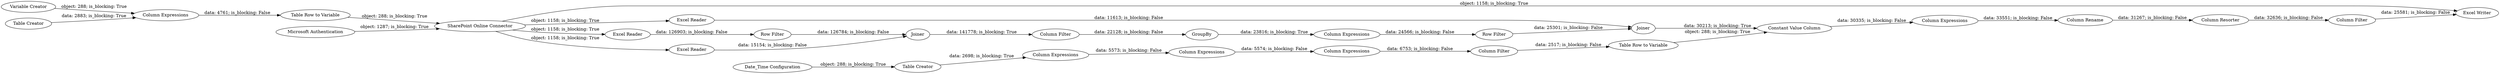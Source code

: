 digraph {
	"-638214369037236988_104" [label="Column Expressions"]
	"-638214369037236988_114" [label="Table Creator"]
	"-638214369037236988_121" [label="Column Rename"]
	"-638214369037236988_98" [label="Table Row to Variable"]
	"-638214369037236988_101" [label="Excel Writer"]
	"-638214369037236988_105" [label="Excel Reader"]
	"-638214369037236988_120" [label="Column Resorter"]
	"-638214369037236988_126" [label=GroupBy]
	"-638214369037236988_106" [label=Joiner]
	"-638214369037236988_2" [label="SharePoint Online Connector"]
	"-638214369037236988_123" [label="Row Filter"]
	"-638214369037236988_112" [label="Column Expressions"]
	"-638214369037236988_3" [label="Variable Creator"]
	"-638214369037236988_1" [label="Microsoft Authentication"]
	"-638214369037236988_111" [label="Column Expressions"]
	"-638214369037236988_6" [label="Column Expressions"]
	"-638214369037236988_118" [label="Constant Value Column"]
	"-638214369037236988_125" [label="Row Filter"]
	"-638214369037236988_102" [label=Joiner]
	"-638214369037236988_110" [label="Column Expressions"]
	"-638214369037236988_116" [label="Table Row to Variable"]
	"-638214369037236988_134" [label="Column Filter"]
	"-638214369037236988_100" [label="Excel Reader"]
	"-638214369037236988_119" [label="Column Expressions"]
	"-638214369037236988_117" [label="Column Filter"]
	"-638214369037236988_99" [label="Excel Reader"]
	"-638214369037236988_103" [label="Column Filter"]
	"-638214369037236988_108" [label="Date_Time Configuration"]
	"-638214369037236988_5" [label="Table Creator"]
	"-638214369037236988_103" -> "-638214369037236988_126" [label="data: 22128; is_blocking: False"]
	"-638214369037236988_112" -> "-638214369037236988_111" [label="data: 5574; is_blocking: False"]
	"-638214369037236988_102" -> "-638214369037236988_103" [label="data: 141778; is_blocking: True"]
	"-638214369037236988_108" -> "-638214369037236988_114" [label="object: 288; is_blocking: True"]
	"-638214369037236988_105" -> "-638214369037236988_106" [label="data: 11613; is_blocking: False"]
	"-638214369037236988_2" -> "-638214369037236988_101" [label="object: 1158; is_blocking: True"]
	"-638214369037236988_100" -> "-638214369037236988_123" [label="data: 126903; is_blocking: False"]
	"-638214369037236988_104" -> "-638214369037236988_125" [label="data: 24566; is_blocking: False"]
	"-638214369037236988_123" -> "-638214369037236988_102" [label="data: 126784; is_blocking: False"]
	"-638214369037236988_126" -> "-638214369037236988_104" [label="data: 23816; is_blocking: True"]
	"-638214369037236988_6" -> "-638214369037236988_98" [label="data: 4761; is_blocking: False"]
	"-638214369037236988_98" -> "-638214369037236988_2" [label="object: 288; is_blocking: True"]
	"-638214369037236988_117" -> "-638214369037236988_116" [label="data: 2517; is_blocking: False"]
	"-638214369037236988_2" -> "-638214369037236988_99" [label="object: 1158; is_blocking: True"]
	"-638214369037236988_118" -> "-638214369037236988_119" [label="data: 30335; is_blocking: False"]
	"-638214369037236988_119" -> "-638214369037236988_121" [label="data: 33551; is_blocking: False"]
	"-638214369037236988_5" -> "-638214369037236988_6" [label="data: 2883; is_blocking: True"]
	"-638214369037236988_134" -> "-638214369037236988_101" [label="data: 25581; is_blocking: False"]
	"-638214369037236988_114" -> "-638214369037236988_110" [label="data: 2698; is_blocking: True"]
	"-638214369037236988_99" -> "-638214369037236988_102" [label="data: 15154; is_blocking: False"]
	"-638214369037236988_3" -> "-638214369037236988_6" [label="object: 288; is_blocking: True"]
	"-638214369037236988_1" -> "-638214369037236988_2" [label="object: 1287; is_blocking: True"]
	"-638214369037236988_120" -> "-638214369037236988_134" [label="data: 32636; is_blocking: False"]
	"-638214369037236988_106" -> "-638214369037236988_118" [label="data: 30213; is_blocking: True"]
	"-638214369037236988_111" -> "-638214369037236988_117" [label="data: 6753; is_blocking: False"]
	"-638214369037236988_2" -> "-638214369037236988_100" [label="object: 1158; is_blocking: True"]
	"-638214369037236988_116" -> "-638214369037236988_118" [label="object: 288; is_blocking: True"]
	"-638214369037236988_110" -> "-638214369037236988_112" [label="data: 5573; is_blocking: False"]
	"-638214369037236988_2" -> "-638214369037236988_105" [label="object: 1158; is_blocking: True"]
	"-638214369037236988_125" -> "-638214369037236988_106" [label="data: 25301; is_blocking: False"]
	"-638214369037236988_121" -> "-638214369037236988_120" [label="data: 31267; is_blocking: False"]
	rankdir=LR
}
